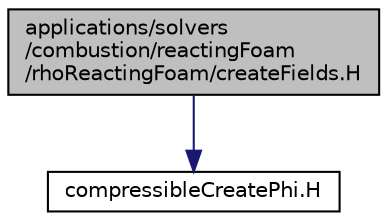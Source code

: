 digraph "applications/solvers/combustion/reactingFoam/rhoReactingFoam/createFields.H"
{
  bgcolor="transparent";
  edge [fontname="Helvetica",fontsize="10",labelfontname="Helvetica",labelfontsize="10"];
  node [fontname="Helvetica",fontsize="10",shape=record];
  Node1 [label="applications/solvers\l/combustion/reactingFoam\l/rhoReactingFoam/createFields.H",height=0.2,width=0.4,color="black", fillcolor="grey75", style="filled", fontcolor="black"];
  Node1 -> Node2 [color="midnightblue",fontsize="10",style="solid",fontname="Helvetica"];
  Node2 [label="compressibleCreatePhi.H",height=0.2,width=0.4,color="black",URL="$a05044.html",tooltip="Creates and initialises the face-flux field phi. "];
}
